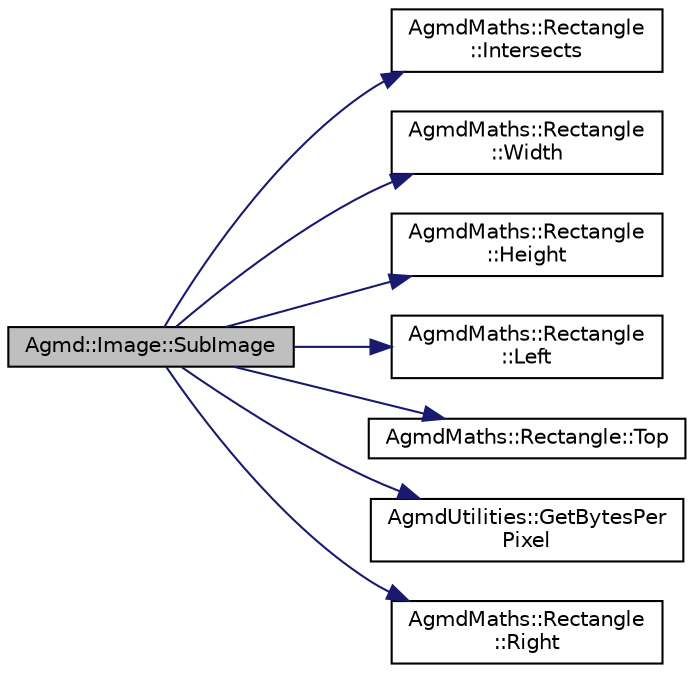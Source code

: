 digraph "Agmd::Image::SubImage"
{
  edge [fontname="Helvetica",fontsize="10",labelfontname="Helvetica",labelfontsize="10"];
  node [fontname="Helvetica",fontsize="10",shape=record];
  rankdir="LR";
  Node1 [label="Agmd::Image::SubImage",height=0.2,width=0.4,color="black", fillcolor="grey75", style="filled" fontcolor="black"];
  Node1 -> Node2 [color="midnightblue",fontsize="10",style="solid",fontname="Helvetica"];
  Node2 [label="AgmdMaths::Rectangle\l::Intersects",height=0.2,width=0.4,color="black", fillcolor="white", style="filled",URL="$class_agmd_maths_1_1_rectangle.html#a2909f069eebe632daf37c771de1b7a6c"];
  Node1 -> Node3 [color="midnightblue",fontsize="10",style="solid",fontname="Helvetica"];
  Node3 [label="AgmdMaths::Rectangle\l::Width",height=0.2,width=0.4,color="black", fillcolor="white", style="filled",URL="$class_agmd_maths_1_1_rectangle.html#aaa9b2b5a5eba97ea4f22f2331aec870b"];
  Node1 -> Node4 [color="midnightblue",fontsize="10",style="solid",fontname="Helvetica"];
  Node4 [label="AgmdMaths::Rectangle\l::Height",height=0.2,width=0.4,color="black", fillcolor="white", style="filled",URL="$class_agmd_maths_1_1_rectangle.html#a04c35ddf7fe30e5e98392289bdefd682"];
  Node1 -> Node5 [color="midnightblue",fontsize="10",style="solid",fontname="Helvetica"];
  Node5 [label="AgmdMaths::Rectangle\l::Left",height=0.2,width=0.4,color="black", fillcolor="white", style="filled",URL="$class_agmd_maths_1_1_rectangle.html#a17d05a899b9d17b5edc032d509079b66"];
  Node1 -> Node6 [color="midnightblue",fontsize="10",style="solid",fontname="Helvetica"];
  Node6 [label="AgmdMaths::Rectangle::Top",height=0.2,width=0.4,color="black", fillcolor="white", style="filled",URL="$class_agmd_maths_1_1_rectangle.html#a48d9bf603ca0d7f0906939d81fd2a927"];
  Node1 -> Node7 [color="midnightblue",fontsize="10",style="solid",fontname="Helvetica"];
  Node7 [label="AgmdUtilities::GetBytesPer\lPixel",height=0.2,width=0.4,color="black", fillcolor="white", style="filled",URL="$namespace_agmd_utilities.html#a2652f08860fb5eb126af8afd4245b96a"];
  Node1 -> Node8 [color="midnightblue",fontsize="10",style="solid",fontname="Helvetica"];
  Node8 [label="AgmdMaths::Rectangle\l::Right",height=0.2,width=0.4,color="black", fillcolor="white", style="filled",URL="$class_agmd_maths_1_1_rectangle.html#ab2bb33b4ad568190c8778cd247d8438a"];
}
